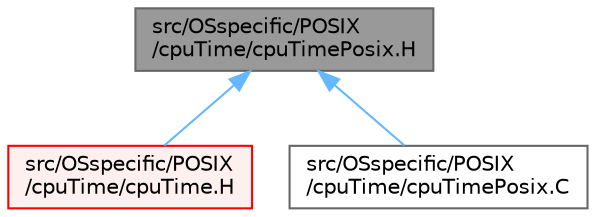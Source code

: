 digraph "src/OSspecific/POSIX/cpuTime/cpuTimePosix.H"
{
 // LATEX_PDF_SIZE
  bgcolor="transparent";
  edge [fontname=Helvetica,fontsize=10,labelfontname=Helvetica,labelfontsize=10];
  node [fontname=Helvetica,fontsize=10,shape=box,height=0.2,width=0.4];
  Node1 [id="Node000001",label="src/OSspecific/POSIX\l/cpuTime/cpuTimePosix.H",height=0.2,width=0.4,color="gray40", fillcolor="grey60", style="filled", fontcolor="black",tooltip=" "];
  Node1 -> Node2 [id="edge1_Node000001_Node000002",dir="back",color="steelblue1",style="solid",tooltip=" "];
  Node2 [id="Node000002",label="src/OSspecific/POSIX\l/cpuTime/cpuTime.H",height=0.2,width=0.4,color="red", fillcolor="#FFF0F0", style="filled",URL="$cpuTime_8H.html",tooltip=" "];
  Node1 -> Node1333 [id="edge2_Node000001_Node001333",dir="back",color="steelblue1",style="solid",tooltip=" "];
  Node1333 [id="Node001333",label="src/OSspecific/POSIX\l/cpuTime/cpuTimePosix.C",height=0.2,width=0.4,color="grey40", fillcolor="white", style="filled",URL="$cpuTimePosix_8C.html",tooltip=" "];
}
